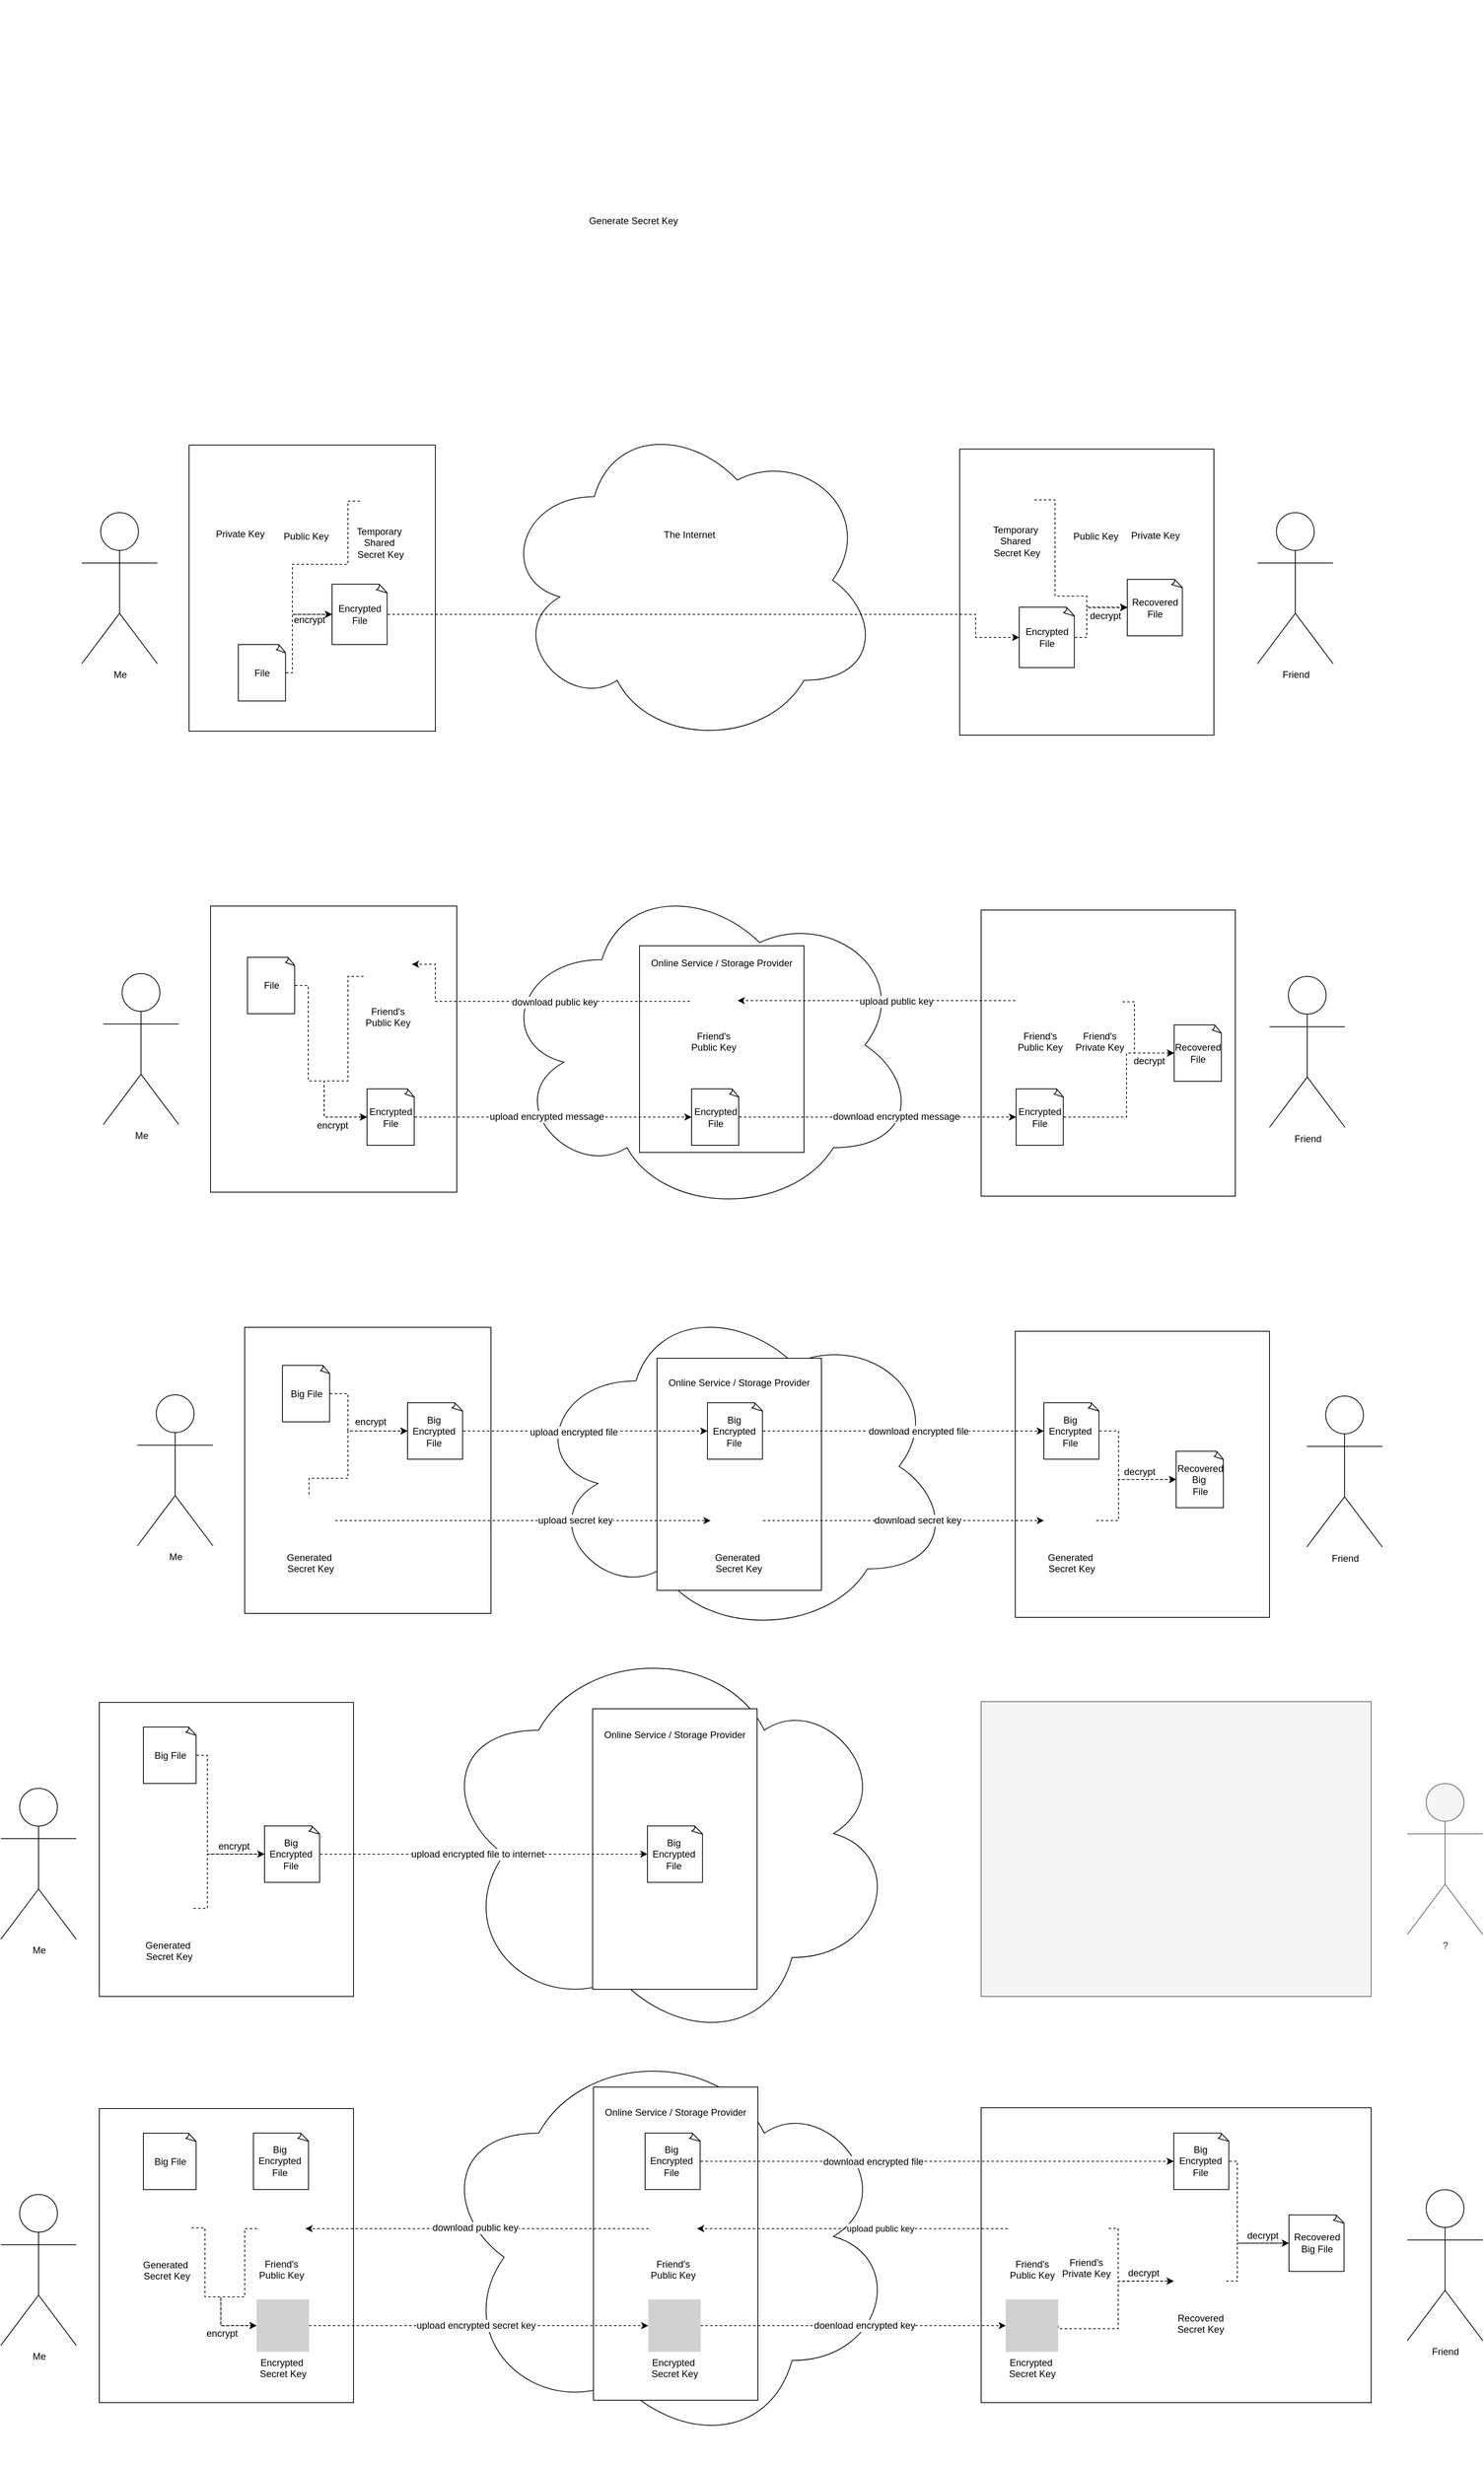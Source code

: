 <mxfile version="10.6.3" type="device"><diagram id="YLCVsNrMSQANNU8u9gdx" name="Page-1"><mxGraphModel dx="3166" dy="2488" grid="1" gridSize="10" guides="1" tooltips="1" connect="1" arrows="1" fold="1" page="1" pageScale="1" pageWidth="850" pageHeight="1100" math="0" shadow="0"><root><mxCell id="0"/><mxCell id="1" parent="0"/><mxCell id="Hu5yCd5KoBGcvsYidaxq-700" value="" style="ellipse;shape=cloud;whiteSpace=wrap;html=1;rotation=-180;" vertex="1" parent="1"><mxGeometry x="494" y="2050" width="580" height="520" as="geometry"/></mxCell><mxCell id="Hu5yCd5KoBGcvsYidaxq-742" value="Online Service / Storage Provider&lt;br&gt;&lt;br&gt;&lt;br&gt;&lt;br&gt;&lt;br&gt;&lt;br&gt;&lt;br&gt;&lt;br&gt;&lt;br&gt;&lt;br&gt;&lt;br&gt;&lt;br&gt;&lt;br&gt;&lt;br&gt;&lt;br&gt;&lt;br&gt;&lt;br&gt;&lt;br&gt;&lt;br&gt;&lt;br&gt;&lt;br&gt;&lt;br&gt;&lt;br&gt;&lt;br&gt;" style="rounded=0;whiteSpace=wrap;html=1;" vertex="1" parent="1"><mxGeometry x="679" y="2096" width="207" height="394" as="geometry"/></mxCell><mxCell id="Hu5yCd5KoBGcvsYidaxq-702" value="" style="ellipse;shape=cloud;whiteSpace=wrap;html=1;rotation=-180;" vertex="1" parent="1"><mxGeometry x="494" y="1543" width="580" height="520" as="geometry"/></mxCell><mxCell id="Hu5yCd5KoBGcvsYidaxq-741" value="Online Service / Storage Provider&lt;br&gt;&lt;br&gt;&lt;br&gt;&lt;br&gt;&lt;br&gt;&lt;br&gt;&lt;br&gt;&lt;br&gt;&lt;br&gt;&lt;br&gt;&lt;br&gt;&lt;br&gt;&lt;br&gt;&lt;br&gt;&lt;br&gt;&lt;br&gt;&lt;br&gt;&lt;br&gt;&lt;br&gt;&lt;br&gt;&lt;br&gt;" style="rounded=0;whiteSpace=wrap;html=1;" vertex="1" parent="1"><mxGeometry x="678" y="1620" width="207" height="353" as="geometry"/></mxCell><mxCell id="Hu5yCd5KoBGcvsYidaxq-502" value="The Internet&lt;br&gt;&lt;br&gt;&lt;br&gt;&lt;br&gt;&lt;br&gt;&lt;br&gt;&lt;br&gt;&lt;br&gt;&lt;br&gt;&lt;br&gt;&lt;br&gt;&lt;br&gt;&lt;br&gt;&lt;br&gt;&lt;br&gt;&lt;br&gt;&lt;br&gt;" style="ellipse;shape=cloud;whiteSpace=wrap;html=1;" vertex="1" parent="1"><mxGeometry x="600" y="1100" width="530" height="430" as="geometry"/></mxCell><mxCell id="Hu5yCd5KoBGcvsYidaxq-740" value="Online Service / Storage Provider&lt;br&gt;&lt;br&gt;&lt;br&gt;&lt;br&gt;&lt;br&gt;&lt;br&gt;&lt;br&gt;&lt;br&gt;&lt;br&gt;&lt;br&gt;&lt;br&gt;&lt;br&gt;&lt;br&gt;&lt;br&gt;&lt;br&gt;&lt;br&gt;&lt;br&gt;" style="rounded=0;whiteSpace=wrap;html=1;" vertex="1" parent="1"><mxGeometry x="759" y="1179" width="207" height="292" as="geometry"/></mxCell><mxCell id="Hu5yCd5KoBGcvsYidaxq-44" value="The Internet&lt;br&gt;&lt;br&gt;&lt;br&gt;&lt;br&gt;&lt;br&gt;&lt;br&gt;&lt;br&gt;&lt;br&gt;&lt;br&gt;&lt;br&gt;&lt;br&gt;&lt;br&gt;&lt;br&gt;&lt;br&gt;&lt;br&gt;&lt;br&gt;&lt;br&gt;" style="ellipse;shape=cloud;whiteSpace=wrap;html=1;" vertex="1" parent="1"><mxGeometry x="557" y="570" width="530" height="430" as="geometry"/></mxCell><mxCell id="Hu5yCd5KoBGcvsYidaxq-739" value="Online Service / Storage Provider&lt;br&gt;&lt;br&gt;&lt;br&gt;&lt;br&gt;&lt;br&gt;&lt;br&gt;&lt;br&gt;&lt;br&gt;&lt;br&gt;&lt;br&gt;&lt;br&gt;&lt;br&gt;&lt;br&gt;&lt;br&gt;&lt;br&gt;&lt;br&gt;" style="rounded=0;whiteSpace=wrap;html=1;" vertex="1" parent="1"><mxGeometry x="737" y="660" width="207" height="260" as="geometry"/></mxCell><mxCell id="Hu5yCd5KoBGcvsYidaxq-25" value="" style="rounded=0;whiteSpace=wrap;html=1;" vertex="1" parent="1"><mxGeometry x="1140" y="35" width="320" height="360" as="geometry"/></mxCell><mxCell id="Hu5yCd5KoBGcvsYidaxq-18" value="" style="rounded=0;whiteSpace=wrap;html=1;" vertex="1" parent="1"><mxGeometry x="170" y="30" width="310" height="360" as="geometry"/></mxCell><mxCell id="Hu5yCd5KoBGcvsYidaxq-1" value="Me" style="shape=umlActor;verticalLabelPosition=bottom;labelBackgroundColor=#ffffff;verticalAlign=top;html=1;outlineConnect=0;" vertex="1" parent="1"><mxGeometry x="35" y="115" width="95" height="190" as="geometry"/></mxCell><mxCell id="Hu5yCd5KoBGcvsYidaxq-5" value="Private Key" style="shape=image;html=1;verticalAlign=top;verticalLabelPosition=bottom;labelBackgroundColor=#ffffff;imageAspect=0;aspect=fixed;image=https://cdn1.iconfinder.com/data/icons/hawcons/32/699371-icon-24-key-128.png" vertex="1" parent="1"><mxGeometry x="204.5" y="70" width="58" height="58" as="geometry"/></mxCell><mxCell id="Hu5yCd5KoBGcvsYidaxq-6" value="Public Key&lt;br&gt;" style="shape=image;html=1;verticalAlign=top;verticalLabelPosition=bottom;labelBackgroundColor=#ffffff;imageAspect=0;aspect=fixed;image=https://cdn1.iconfinder.com/data/icons/hawcons/32/699010-icon-24-key-128.png" vertex="1" parent="1"><mxGeometry x="286.5" y="70" width="61" height="61" as="geometry"/></mxCell><mxCell id="Hu5yCd5KoBGcvsYidaxq-7" value="" style="shape=image;html=1;verticalAlign=top;verticalLabelPosition=bottom;labelBackgroundColor=#ffffff;imageAspect=0;aspect=fixed;image=https://cdn1.iconfinder.com/data/icons/hawcons/32/698905-icon-24-key-128.png" vertex="1" parent="1"><mxGeometry x="826" y="-402" width="118" height="118" as="geometry"/></mxCell><mxCell id="Hu5yCd5KoBGcvsYidaxq-8" value="" style="shape=image;html=1;verticalAlign=top;verticalLabelPosition=bottom;labelBackgroundColor=#ffffff;imageAspect=0;aspect=fixed;image=https://cdn1.iconfinder.com/data/icons/hawcons/32/698428-icon-24-key-128.png" vertex="1" parent="1"><mxGeometry x="650" y="-530" width="128" height="128" as="geometry"/></mxCell><mxCell id="Hu5yCd5KoBGcvsYidaxq-9" value="The Internet&lt;br&gt;&lt;br&gt;&lt;br&gt;&lt;br&gt;&lt;br&gt;&lt;br&gt;&lt;br&gt;&lt;br&gt;&lt;br&gt;" style="ellipse;shape=cloud;whiteSpace=wrap;html=1;" vertex="1" parent="1"><mxGeometry x="560" y="-10" width="480" height="420" as="geometry"/></mxCell><mxCell id="Hu5yCd5KoBGcvsYidaxq-12" value="Generate Secret Key" style="shape=image;html=1;verticalAlign=top;verticalLabelPosition=bottom;labelBackgroundColor=#ffffff;imageAspect=0;aspect=fixed;image=https://cdn1.iconfinder.com/data/icons/hawcons/32/699011-icon-25-key-128.png;fillColor=#C4C4C4;" vertex="1" parent="1"><mxGeometry x="665" y="-394" width="128" height="128" as="geometry"/></mxCell><mxCell id="Hu5yCd5KoBGcvsYidaxq-13" value="" style="shape=image;html=1;verticalAlign=top;verticalLabelPosition=bottom;labelBackgroundColor=#ffffff;imageAspect=0;aspect=fixed;image=https://cdn1.iconfinder.com/data/icons/hawcons/32/698906-icon-25-key-128.png;fillColor=#C4C4C4;" vertex="1" parent="1"><mxGeometry x="655" y="-234" width="128" height="128" as="geometry"/></mxCell><mxCell id="Hu5yCd5KoBGcvsYidaxq-173" style="edgeStyle=orthogonalEdgeStyle;rounded=0;orthogonalLoop=1;jettySize=auto;html=1;exitX=0;exitY=0.5;exitDx=0;exitDy=0;entryX=0;entryY=0.5;entryDx=0;entryDy=0;entryPerimeter=0;dashed=1;" edge="1" parent="1" source="Hu5yCd5KoBGcvsYidaxq-15" target="Hu5yCd5KoBGcvsYidaxq-20"><mxGeometry relative="1" as="geometry"><Array as="points"><mxPoint x="370" y="101"/><mxPoint x="370" y="180"/><mxPoint x="300" y="180"/><mxPoint x="300" y="243"/></Array></mxGeometry></mxCell><mxCell id="Hu5yCd5KoBGcvsYidaxq-15" value="Temporary &lt;br&gt;Shared&lt;br&gt;&amp;nbsp;Secret Key" style="shape=image;html=1;verticalAlign=top;verticalLabelPosition=bottom;labelBackgroundColor=#ffffff;imageAspect=0;aspect=fixed;image=https://cdn1.iconfinder.com/data/icons/hawcons/32/698429-icon-25-key-128.png;fillColor=#C4C4C4;" vertex="1" parent="1"><mxGeometry x="385" y="76.5" width="48" height="48" as="geometry"/></mxCell><mxCell id="Hu5yCd5KoBGcvsYidaxq-757" style="edgeStyle=orthogonalEdgeStyle;rounded=0;orthogonalLoop=1;jettySize=auto;html=1;exitX=1;exitY=0.5;exitDx=0;exitDy=0;exitPerimeter=0;entryX=0;entryY=0.5;entryDx=0;entryDy=0;entryPerimeter=0;dashed=1;" edge="1" parent="1" source="Hu5yCd5KoBGcvsYidaxq-19" target="Hu5yCd5KoBGcvsYidaxq-20"><mxGeometry relative="1" as="geometry"><Array as="points"><mxPoint x="300" y="317"/><mxPoint x="300" y="243"/></Array></mxGeometry></mxCell><mxCell id="Hu5yCd5KoBGcvsYidaxq-19" value="File" style="whiteSpace=wrap;html=1;shape=mxgraph.basic.document;" vertex="1" parent="1"><mxGeometry x="232" y="281" width="60" height="71" as="geometry"/></mxCell><mxCell id="Hu5yCd5KoBGcvsYidaxq-734" style="edgeStyle=orthogonalEdgeStyle;rounded=0;orthogonalLoop=1;jettySize=auto;html=1;exitX=1;exitY=0.5;exitDx=0;exitDy=0;exitPerimeter=0;entryX=0;entryY=0.5;entryDx=0;entryDy=0;entryPerimeter=0;dashed=1;" edge="1" parent="1" source="Hu5yCd5KoBGcvsYidaxq-20" target="Hu5yCd5KoBGcvsYidaxq-172"><mxGeometry relative="1" as="geometry"><Array as="points"><mxPoint x="1160" y="243"/><mxPoint x="1160" y="272"/></Array></mxGeometry></mxCell><mxCell id="Hu5yCd5KoBGcvsYidaxq-20" value="Encrypted File&lt;br&gt;" style="whiteSpace=wrap;html=1;shape=mxgraph.basic.document;" vertex="1" parent="1"><mxGeometry x="350" y="205" width="70" height="76" as="geometry"/></mxCell><mxCell id="Hu5yCd5KoBGcvsYidaxq-39" value="" style="rounded=0;whiteSpace=wrap;html=1;" vertex="1" parent="1"><mxGeometry x="1167" y="615" width="320" height="360" as="geometry"/></mxCell><mxCell id="Hu5yCd5KoBGcvsYidaxq-40" value="" style="rounded=0;whiteSpace=wrap;html=1;" vertex="1" parent="1"><mxGeometry x="197" y="610" width="310" height="360" as="geometry"/></mxCell><mxCell id="Hu5yCd5KoBGcvsYidaxq-41" value="Me" style="shape=umlActor;verticalLabelPosition=bottom;labelBackgroundColor=#ffffff;verticalAlign=top;html=1;outlineConnect=0;" vertex="1" parent="1"><mxGeometry x="62" y="695" width="95" height="190" as="geometry"/></mxCell><mxCell id="Hu5yCd5KoBGcvsYidaxq-450" style="edgeStyle=orthogonalEdgeStyle;rounded=0;orthogonalLoop=1;jettySize=auto;html=1;exitX=0;exitY=0.5;exitDx=0;exitDy=0;dashed=1;" edge="1" parent="1" source="Hu5yCd5KoBGcvsYidaxq-54" target="Hu5yCd5KoBGcvsYidaxq-389"><mxGeometry relative="1" as="geometry"/></mxCell><mxCell id="Hu5yCd5KoBGcvsYidaxq-727" value="upload public key" style="text;html=1;resizable=0;points=[];align=center;verticalAlign=middle;labelBackgroundColor=#ffffff;" vertex="1" connectable="0" parent="Hu5yCd5KoBGcvsYidaxq-450"><mxGeometry x="-0.001" y="-1" relative="1" as="geometry"><mxPoint x="24" y="1.5" as="offset"/></mxGeometry></mxCell><mxCell id="Hu5yCd5KoBGcvsYidaxq-54" value="Friend's&lt;br&gt;Public Key&lt;br&gt;" style="shape=image;html=1;verticalAlign=top;verticalLabelPosition=bottom;labelBackgroundColor=#ffffff;imageAspect=0;aspect=fixed;image=https://cdn1.iconfinder.com/data/icons/hawcons/32/699010-icon-24-key-128.png" vertex="1" parent="1"><mxGeometry x="1210" y="698.5" width="61" height="61" as="geometry"/></mxCell><mxCell id="Hu5yCd5KoBGcvsYidaxq-60" value="Friend&lt;br&gt;&lt;br&gt;" style="shape=umlActor;verticalLabelPosition=bottom;labelBackgroundColor=#ffffff;verticalAlign=top;html=1;outlineConnect=0;" vertex="1" parent="1"><mxGeometry x="1530" y="698.5" width="95" height="190" as="geometry"/></mxCell><mxCell id="Hu5yCd5KoBGcvsYidaxq-165" value="Private Key" style="shape=image;html=1;verticalAlign=top;verticalLabelPosition=bottom;labelBackgroundColor=#ffffff;imageAspect=0;aspect=fixed;image=https://cdn1.iconfinder.com/data/icons/hawcons/32/699371-icon-24-key-128.png" vertex="1" parent="1"><mxGeometry x="1356.5" y="71.5" width="58" height="58" as="geometry"/></mxCell><mxCell id="Hu5yCd5KoBGcvsYidaxq-166" value="Public Key&lt;br&gt;" style="shape=image;html=1;verticalAlign=top;verticalLabelPosition=bottom;labelBackgroundColor=#ffffff;imageAspect=0;aspect=fixed;image=https://cdn1.iconfinder.com/data/icons/hawcons/32/699010-icon-24-key-128.png" vertex="1" parent="1"><mxGeometry x="1280.5" y="70" width="61" height="61" as="geometry"/></mxCell><mxCell id="Hu5yCd5KoBGcvsYidaxq-179" style="edgeStyle=orthogonalEdgeStyle;rounded=0;orthogonalLoop=1;jettySize=auto;html=1;exitX=1;exitY=0.5;exitDx=0;exitDy=0;entryX=0;entryY=0.5;entryDx=0;entryDy=0;entryPerimeter=0;dashed=1;" edge="1" parent="1" source="Hu5yCd5KoBGcvsYidaxq-168" target="Hu5yCd5KoBGcvsYidaxq-170"><mxGeometry relative="1" as="geometry"><Array as="points"><mxPoint x="1260" y="99"/><mxPoint x="1260" y="220"/><mxPoint x="1300" y="220"/><mxPoint x="1300" y="235"/></Array></mxGeometry></mxCell><mxCell id="Hu5yCd5KoBGcvsYidaxq-168" value="Temporary &lt;br&gt;Shared&lt;br&gt;&amp;nbsp;Secret Key" style="shape=image;html=1;verticalAlign=top;verticalLabelPosition=bottom;labelBackgroundColor=#ffffff;imageAspect=0;aspect=fixed;image=https://cdn1.iconfinder.com/data/icons/hawcons/32/698429-icon-25-key-128.png;fillColor=#C4C4C4;" vertex="1" parent="1"><mxGeometry x="1186" y="75" width="48" height="48" as="geometry"/></mxCell><mxCell id="Hu5yCd5KoBGcvsYidaxq-170" value="Recovered File" style="whiteSpace=wrap;html=1;shape=mxgraph.basic.document;" vertex="1" parent="1"><mxGeometry x="1351" y="199" width="70" height="71" as="geometry"/></mxCell><mxCell id="Hu5yCd5KoBGcvsYidaxq-759" style="edgeStyle=orthogonalEdgeStyle;rounded=0;orthogonalLoop=1;jettySize=auto;html=1;exitX=1;exitY=0.5;exitDx=0;exitDy=0;exitPerimeter=0;dashed=1;" edge="1" parent="1" source="Hu5yCd5KoBGcvsYidaxq-172" target="Hu5yCd5KoBGcvsYidaxq-170"><mxGeometry relative="1" as="geometry"><Array as="points"><mxPoint x="1300" y="272"/><mxPoint x="1300" y="234"/></Array></mxGeometry></mxCell><mxCell id="Hu5yCd5KoBGcvsYidaxq-172" value="Encrypted File&lt;br&gt;" style="whiteSpace=wrap;html=1;shape=mxgraph.basic.document;" vertex="1" parent="1"><mxGeometry x="1215" y="234" width="70" height="76" as="geometry"/></mxCell><mxCell id="Hu5yCd5KoBGcvsYidaxq-723" style="edgeStyle=orthogonalEdgeStyle;rounded=0;orthogonalLoop=1;jettySize=auto;html=1;exitX=1;exitY=0.5;exitDx=0;exitDy=0;exitPerimeter=0;entryX=0;entryY=0.5;entryDx=0;entryDy=0;entryPerimeter=0;dashed=1;" edge="1" parent="1" source="Hu5yCd5KoBGcvsYidaxq-192" target="Hu5yCd5KoBGcvsYidaxq-452"><mxGeometry relative="1" as="geometry"><Array as="points"><mxPoint x="320" y="710"/><mxPoint x="320" y="830"/><mxPoint x="340" y="830"/><mxPoint x="340" y="875"/></Array></mxGeometry></mxCell><mxCell id="Hu5yCd5KoBGcvsYidaxq-192" value="File" style="whiteSpace=wrap;html=1;shape=mxgraph.basic.document;" vertex="1" parent="1"><mxGeometry x="243.5" y="674.5" width="60" height="71" as="geometry"/></mxCell><mxCell id="Hu5yCd5KoBGcvsYidaxq-730" style="edgeStyle=orthogonalEdgeStyle;rounded=0;orthogonalLoop=1;jettySize=auto;html=1;exitX=1;exitY=0.5;exitDx=0;exitDy=0;entryX=0;entryY=0.5;entryDx=0;entryDy=0;entryPerimeter=0;dashed=1;" edge="1" parent="1" source="Hu5yCd5KoBGcvsYidaxq-383" target="Hu5yCd5KoBGcvsYidaxq-729"><mxGeometry relative="1" as="geometry"><Array as="points"><mxPoint x="1360" y="731"/><mxPoint x="1360" y="795"/></Array></mxGeometry></mxCell><mxCell id="Hu5yCd5KoBGcvsYidaxq-383" value="Friend's&lt;br&gt;Private Key&lt;br&gt;" style="shape=image;html=1;verticalAlign=top;verticalLabelPosition=bottom;labelBackgroundColor=#ffffff;imageAspect=0;aspect=fixed;image=https://cdn1.iconfinder.com/data/icons/hawcons/32/699371-icon-24-key-128.png" vertex="1" parent="1"><mxGeometry x="1287" y="701.5" width="58" height="58" as="geometry"/></mxCell><mxCell id="Hu5yCd5KoBGcvsYidaxq-451" style="edgeStyle=orthogonalEdgeStyle;rounded=0;orthogonalLoop=1;jettySize=auto;html=1;exitX=0;exitY=0.5;exitDx=0;exitDy=0;entryX=1;entryY=0.25;entryDx=0;entryDy=0;dashed=1;" edge="1" parent="1" source="Hu5yCd5KoBGcvsYidaxq-389" target="Hu5yCd5KoBGcvsYidaxq-390"><mxGeometry relative="1" as="geometry"><Array as="points"><mxPoint x="480" y="730"/><mxPoint x="480" y="684"/></Array></mxGeometry></mxCell><mxCell id="Hu5yCd5KoBGcvsYidaxq-725" value="download public key" style="text;html=1;resizable=0;points=[];align=center;verticalAlign=middle;labelBackgroundColor=#ffffff;" vertex="1" connectable="0" parent="Hu5yCd5KoBGcvsYidaxq-451"><mxGeometry x="-0.061" y="1" relative="1" as="geometry"><mxPoint x="16" y="-0.5" as="offset"/></mxGeometry></mxCell><mxCell id="Hu5yCd5KoBGcvsYidaxq-389" value="Friend's&lt;br&gt;Public Key&lt;br&gt;" style="shape=image;html=1;verticalAlign=top;verticalLabelPosition=bottom;labelBackgroundColor=#ffffff;imageAspect=0;aspect=fixed;image=https://cdn1.iconfinder.com/data/icons/hawcons/32/699010-icon-24-key-128.png" vertex="1" parent="1"><mxGeometry x="799.5" y="698.5" width="61" height="61" as="geometry"/></mxCell><mxCell id="Hu5yCd5KoBGcvsYidaxq-721" style="edgeStyle=orthogonalEdgeStyle;rounded=0;orthogonalLoop=1;jettySize=auto;html=1;exitX=0;exitY=0.5;exitDx=0;exitDy=0;entryX=0;entryY=0.5;entryDx=0;entryDy=0;entryPerimeter=0;dashed=1;" edge="1" parent="1" source="Hu5yCd5KoBGcvsYidaxq-390" target="Hu5yCd5KoBGcvsYidaxq-452"><mxGeometry relative="1" as="geometry"><Array as="points"><mxPoint x="370" y="699"/><mxPoint x="370" y="830"/><mxPoint x="340" y="830"/><mxPoint x="340" y="875"/></Array></mxGeometry></mxCell><mxCell id="Hu5yCd5KoBGcvsYidaxq-390" value="Friend's&lt;br&gt;Public Key&lt;br&gt;" style="shape=image;html=1;verticalAlign=top;verticalLabelPosition=bottom;labelBackgroundColor=#ffffff;imageAspect=0;aspect=fixed;image=https://cdn1.iconfinder.com/data/icons/hawcons/32/699010-icon-24-key-128.png" vertex="1" parent="1"><mxGeometry x="389.5" y="668" width="61" height="61" as="geometry"/></mxCell><mxCell id="Hu5yCd5KoBGcvsYidaxq-455" style="edgeStyle=orthogonalEdgeStyle;rounded=0;orthogonalLoop=1;jettySize=auto;html=1;exitX=1;exitY=0.5;exitDx=0;exitDy=0;exitPerimeter=0;entryX=0;entryY=0.5;entryDx=0;entryDy=0;entryPerimeter=0;dashed=1;" edge="1" parent="1" source="Hu5yCd5KoBGcvsYidaxq-452" target="Hu5yCd5KoBGcvsYidaxq-453"><mxGeometry relative="1" as="geometry"/></mxCell><mxCell id="Hu5yCd5KoBGcvsYidaxq-726" value="upload encrypted message" style="text;html=1;resizable=0;points=[];align=center;verticalAlign=middle;labelBackgroundColor=#ffffff;" vertex="1" connectable="0" parent="Hu5yCd5KoBGcvsYidaxq-455"><mxGeometry x="-0.22" y="2" relative="1" as="geometry"><mxPoint x="30" y="1.5" as="offset"/></mxGeometry></mxCell><mxCell id="Hu5yCd5KoBGcvsYidaxq-452" value="Encrypted File" style="whiteSpace=wrap;html=1;shape=mxgraph.basic.document;" vertex="1" parent="1"><mxGeometry x="394" y="840" width="60" height="71" as="geometry"/></mxCell><mxCell id="Hu5yCd5KoBGcvsYidaxq-456" style="edgeStyle=orthogonalEdgeStyle;rounded=0;orthogonalLoop=1;jettySize=auto;html=1;exitX=1;exitY=0.5;exitDx=0;exitDy=0;exitPerimeter=0;dashed=1;" edge="1" parent="1" source="Hu5yCd5KoBGcvsYidaxq-453" target="Hu5yCd5KoBGcvsYidaxq-454"><mxGeometry relative="1" as="geometry"/></mxCell><mxCell id="Hu5yCd5KoBGcvsYidaxq-728" value="download encrypted message" style="text;html=1;resizable=0;points=[];align=center;verticalAlign=middle;labelBackgroundColor=#ffffff;" vertex="1" connectable="0" parent="Hu5yCd5KoBGcvsYidaxq-456"><mxGeometry x="0.212" y="-2" relative="1" as="geometry"><mxPoint x="-14" y="-2.5" as="offset"/></mxGeometry></mxCell><mxCell id="Hu5yCd5KoBGcvsYidaxq-453" value="Encrypted File" style="whiteSpace=wrap;html=1;shape=mxgraph.basic.document;" vertex="1" parent="1"><mxGeometry x="802.5" y="840" width="60" height="71" as="geometry"/></mxCell><mxCell id="Hu5yCd5KoBGcvsYidaxq-732" style="edgeStyle=orthogonalEdgeStyle;rounded=0;orthogonalLoop=1;jettySize=auto;html=1;exitX=1;exitY=0.5;exitDx=0;exitDy=0;exitPerimeter=0;entryX=0;entryY=0.5;entryDx=0;entryDy=0;entryPerimeter=0;dashed=1;" edge="1" parent="1" source="Hu5yCd5KoBGcvsYidaxq-454" target="Hu5yCd5KoBGcvsYidaxq-729"><mxGeometry relative="1" as="geometry"><Array as="points"><mxPoint x="1350" y="875"/><mxPoint x="1350" y="795"/></Array></mxGeometry></mxCell><mxCell id="Hu5yCd5KoBGcvsYidaxq-454" value="Encrypted File" style="whiteSpace=wrap;html=1;shape=mxgraph.basic.document;" vertex="1" parent="1"><mxGeometry x="1211" y="840" width="60" height="71" as="geometry"/></mxCell><mxCell id="Hu5yCd5KoBGcvsYidaxq-503" value="" style="rounded=0;whiteSpace=wrap;html=1;" vertex="1" parent="1"><mxGeometry x="1210" y="1145" width="320" height="360" as="geometry"/></mxCell><mxCell id="Hu5yCd5KoBGcvsYidaxq-504" value="" style="rounded=0;whiteSpace=wrap;html=1;" vertex="1" parent="1"><mxGeometry x="240" y="1140" width="310" height="360" as="geometry"/></mxCell><mxCell id="Hu5yCd5KoBGcvsYidaxq-505" value="Me" style="shape=umlActor;verticalLabelPosition=bottom;labelBackgroundColor=#ffffff;verticalAlign=top;html=1;outlineConnect=0;" vertex="1" parent="1"><mxGeometry x="105" y="1225" width="95" height="190" as="geometry"/></mxCell><mxCell id="Hu5yCd5KoBGcvsYidaxq-508" value="Friend&lt;br&gt;&lt;br&gt;" style="shape=umlActor;verticalLabelPosition=bottom;labelBackgroundColor=#ffffff;verticalAlign=top;html=1;outlineConnect=0;" vertex="1" parent="1"><mxGeometry x="1577" y="1226.5" width="95" height="190" as="geometry"/></mxCell><mxCell id="Hu5yCd5KoBGcvsYidaxq-707" style="edgeStyle=orthogonalEdgeStyle;rounded=0;orthogonalLoop=1;jettySize=auto;html=1;exitX=1;exitY=0.5;exitDx=0;exitDy=0;exitPerimeter=0;entryX=0;entryY=0.5;entryDx=0;entryDy=0;entryPerimeter=0;dashed=1;" edge="1" parent="1" source="Hu5yCd5KoBGcvsYidaxq-509" target="Hu5yCd5KoBGcvsYidaxq-515"><mxGeometry relative="1" as="geometry"><Array as="points"><mxPoint x="370" y="1224"/><mxPoint x="370" y="1271"/></Array></mxGeometry></mxCell><mxCell id="Hu5yCd5KoBGcvsYidaxq-509" value="Big File" style="whiteSpace=wrap;html=1;shape=mxgraph.basic.document;" vertex="1" parent="1"><mxGeometry x="287.5" y="1188" width="60" height="71" as="geometry"/></mxCell><mxCell id="Hu5yCd5KoBGcvsYidaxq-523" style="edgeStyle=orthogonalEdgeStyle;rounded=0;orthogonalLoop=1;jettySize=auto;html=1;exitX=1;exitY=0.5;exitDx=0;exitDy=0;exitPerimeter=0;entryX=0;entryY=0.5;entryDx=0;entryDy=0;entryPerimeter=0;dashed=1;" edge="1" parent="1" source="Hu5yCd5KoBGcvsYidaxq-515" target="Hu5yCd5KoBGcvsYidaxq-522"><mxGeometry relative="1" as="geometry"/></mxCell><mxCell id="Hu5yCd5KoBGcvsYidaxq-711" value="upload encrypted file" style="text;html=1;resizable=0;points=[];align=center;verticalAlign=middle;labelBackgroundColor=#ffffff;" vertex="1" connectable="0" parent="Hu5yCd5KoBGcvsYidaxq-523"><mxGeometry x="-0.153" y="1" relative="1" as="geometry"><mxPoint x="9" y="2.5" as="offset"/></mxGeometry></mxCell><mxCell id="Hu5yCd5KoBGcvsYidaxq-515" value="Big&amp;nbsp;&lt;br&gt;Encrypted&amp;nbsp;&lt;br&gt;File&amp;nbsp;&lt;br&gt;" style="whiteSpace=wrap;html=1;shape=mxgraph.basic.document;" vertex="1" parent="1"><mxGeometry x="445" y="1235" width="70" height="71" as="geometry"/></mxCell><mxCell id="Hu5yCd5KoBGcvsYidaxq-526" style="edgeStyle=orthogonalEdgeStyle;rounded=0;orthogonalLoop=1;jettySize=auto;html=1;exitX=1;exitY=0.5;exitDx=0;exitDy=0;entryX=0;entryY=0.5;entryDx=0;entryDy=0;dashed=1;" edge="1" parent="1" source="Hu5yCd5KoBGcvsYidaxq-519" target="Hu5yCd5KoBGcvsYidaxq-525"><mxGeometry relative="1" as="geometry"/></mxCell><mxCell id="Hu5yCd5KoBGcvsYidaxq-710" value="upload secret key" style="text;html=1;resizable=0;points=[];align=center;verticalAlign=middle;labelBackgroundColor=#ffffff;" vertex="1" connectable="0" parent="Hu5yCd5KoBGcvsYidaxq-526"><mxGeometry x="0.205" y="1" relative="1" as="geometry"><mxPoint x="17" y="0.5" as="offset"/></mxGeometry></mxCell><mxCell id="Hu5yCd5KoBGcvsYidaxq-706" style="edgeStyle=orthogonalEdgeStyle;rounded=0;orthogonalLoop=1;jettySize=auto;html=1;exitX=0.5;exitY=0;exitDx=0;exitDy=0;entryX=0;entryY=0.5;entryDx=0;entryDy=0;entryPerimeter=0;dashed=1;" edge="1" parent="1" source="Hu5yCd5KoBGcvsYidaxq-519" target="Hu5yCd5KoBGcvsYidaxq-515"><mxGeometry relative="1" as="geometry"><Array as="points"><mxPoint x="321" y="1330"/><mxPoint x="370" y="1330"/><mxPoint x="370" y="1271"/></Array></mxGeometry></mxCell><mxCell id="Hu5yCd5KoBGcvsYidaxq-519" value="Generated&lt;br&gt;&amp;nbsp;Secret Key" style="shape=image;html=1;verticalAlign=top;verticalLabelPosition=bottom;labelBackgroundColor=#ffffff;imageAspect=0;aspect=fixed;image=https://cdn1.iconfinder.com/data/icons/hawcons/32/699011-icon-25-key-128.png;fillColor=#C4C4C4;" vertex="1" parent="1"><mxGeometry x="288" y="1350.294" width="66" height="66" as="geometry"/></mxCell><mxCell id="Hu5yCd5KoBGcvsYidaxq-529" style="edgeStyle=orthogonalEdgeStyle;rounded=0;orthogonalLoop=1;jettySize=auto;html=1;exitX=1;exitY=0.5;exitDx=0;exitDy=0;exitPerimeter=0;entryX=0;entryY=0.5;entryDx=0;entryDy=0;entryPerimeter=0;dashed=1;" edge="1" parent="1" source="Hu5yCd5KoBGcvsYidaxq-522" target="Hu5yCd5KoBGcvsYidaxq-527"><mxGeometry relative="1" as="geometry"/></mxCell><mxCell id="Hu5yCd5KoBGcvsYidaxq-712" value="download encrypted file" style="text;html=1;resizable=0;points=[];align=center;verticalAlign=middle;labelBackgroundColor=#ffffff;" vertex="1" connectable="0" parent="Hu5yCd5KoBGcvsYidaxq-529"><mxGeometry x="-0.014" relative="1" as="geometry"><mxPoint x="21" y="0.5" as="offset"/></mxGeometry></mxCell><mxCell id="Hu5yCd5KoBGcvsYidaxq-522" value="Big&amp;nbsp;&lt;br&gt;Encrypted&amp;nbsp;&lt;br&gt;File&amp;nbsp;&lt;br&gt;" style="whiteSpace=wrap;html=1;shape=mxgraph.basic.document;" vertex="1" parent="1"><mxGeometry x="822.5" y="1235" width="70" height="71" as="geometry"/></mxCell><mxCell id="Hu5yCd5KoBGcvsYidaxq-530" style="edgeStyle=orthogonalEdgeStyle;rounded=0;orthogonalLoop=1;jettySize=auto;html=1;exitX=1;exitY=0.5;exitDx=0;exitDy=0;entryX=0;entryY=0.5;entryDx=0;entryDy=0;dashed=1;" edge="1" parent="1" source="Hu5yCd5KoBGcvsYidaxq-525" target="Hu5yCd5KoBGcvsYidaxq-528"><mxGeometry relative="1" as="geometry"/></mxCell><mxCell id="Hu5yCd5KoBGcvsYidaxq-713" value="download secret key" style="text;html=1;resizable=0;points=[];align=center;verticalAlign=middle;labelBackgroundColor=#ffffff;" vertex="1" connectable="0" parent="Hu5yCd5KoBGcvsYidaxq-530"><mxGeometry x="0.354" y="3" relative="1" as="geometry"><mxPoint x="-45" y="2.5" as="offset"/></mxGeometry></mxCell><mxCell id="Hu5yCd5KoBGcvsYidaxq-525" value="Generated&lt;br&gt;&amp;nbsp;Secret Key" style="shape=image;html=1;verticalAlign=top;verticalLabelPosition=bottom;labelBackgroundColor=#ffffff;imageAspect=0;aspect=fixed;image=https://cdn1.iconfinder.com/data/icons/hawcons/32/699011-icon-25-key-128.png;fillColor=#C4C4C4;" vertex="1" parent="1"><mxGeometry x="826.5" y="1350.294" width="66" height="66" as="geometry"/></mxCell><mxCell id="Hu5yCd5KoBGcvsYidaxq-718" style="edgeStyle=orthogonalEdgeStyle;rounded=0;orthogonalLoop=1;jettySize=auto;html=1;exitX=1;exitY=0.5;exitDx=0;exitDy=0;exitPerimeter=0;entryX=0;entryY=0.5;entryDx=0;entryDy=0;entryPerimeter=0;dashed=1;" edge="1" parent="1" source="Hu5yCd5KoBGcvsYidaxq-527" target="Hu5yCd5KoBGcvsYidaxq-531"><mxGeometry relative="1" as="geometry"><Array as="points"><mxPoint x="1340" y="1270"/><mxPoint x="1340" y="1332"/></Array></mxGeometry></mxCell><mxCell id="Hu5yCd5KoBGcvsYidaxq-527" value="Big&amp;nbsp;&lt;br&gt;Encrypted&amp;nbsp;&lt;br&gt;File&amp;nbsp;&lt;br&gt;" style="whiteSpace=wrap;html=1;shape=mxgraph.basic.document;" vertex="1" parent="1"><mxGeometry x="1246" y="1235" width="70" height="71" as="geometry"/></mxCell><mxCell id="Hu5yCd5KoBGcvsYidaxq-719" style="edgeStyle=orthogonalEdgeStyle;rounded=0;orthogonalLoop=1;jettySize=auto;html=1;exitX=1;exitY=0.5;exitDx=0;exitDy=0;entryX=0;entryY=0.5;entryDx=0;entryDy=0;entryPerimeter=0;dashed=1;" edge="1" parent="1" source="Hu5yCd5KoBGcvsYidaxq-528" target="Hu5yCd5KoBGcvsYidaxq-531"><mxGeometry relative="1" as="geometry"><Array as="points"><mxPoint x="1340" y="1384"/><mxPoint x="1340" y="1332"/></Array></mxGeometry></mxCell><mxCell id="Hu5yCd5KoBGcvsYidaxq-528" value="Generated&lt;br&gt;&amp;nbsp;Secret Key" style="shape=image;html=1;verticalAlign=top;verticalLabelPosition=bottom;labelBackgroundColor=#ffffff;imageAspect=0;aspect=fixed;image=https://cdn1.iconfinder.com/data/icons/hawcons/32/699011-icon-25-key-128.png;fillColor=#C4C4C4;" vertex="1" parent="1"><mxGeometry x="1246" y="1350.294" width="66" height="66" as="geometry"/></mxCell><mxCell id="Hu5yCd5KoBGcvsYidaxq-531" value="Recovered&lt;br&gt;Big&amp;nbsp;&lt;br&gt;File&lt;br&gt;" style="whiteSpace=wrap;html=1;shape=mxgraph.basic.document;" vertex="1" parent="1"><mxGeometry x="1412.5" y="1296" width="60" height="71" as="geometry"/></mxCell><mxCell id="Hu5yCd5KoBGcvsYidaxq-557" value="" style="rounded=0;whiteSpace=wrap;html=1;" vertex="1" parent="1"><mxGeometry x="1167" y="2122" width="491" height="371" as="geometry"/></mxCell><mxCell id="Hu5yCd5KoBGcvsYidaxq-558" value="" style="rounded=0;whiteSpace=wrap;html=1;" vertex="1" parent="1"><mxGeometry x="57" y="2123" width="320" height="370" as="geometry"/></mxCell><mxCell id="Hu5yCd5KoBGcvsYidaxq-559" value="Me" style="shape=umlActor;verticalLabelPosition=bottom;labelBackgroundColor=#ffffff;verticalAlign=top;html=1;outlineConnect=0;" vertex="1" parent="1"><mxGeometry x="-67" y="2231.071" width="95" height="190" as="geometry"/></mxCell><mxCell id="Hu5yCd5KoBGcvsYidaxq-616" value="upload public key" style="edgeStyle=orthogonalEdgeStyle;rounded=0;orthogonalLoop=1;jettySize=auto;html=1;exitX=0;exitY=0.5;exitDx=0;exitDy=0;dashed=1;" edge="1" parent="1" source="Hu5yCd5KoBGcvsYidaxq-561" target="Hu5yCd5KoBGcvsYidaxq-566"><mxGeometry x="0.004" y="-36" relative="1" as="geometry"><mxPoint x="36" y="36" as="offset"/></mxGeometry></mxCell><mxCell id="Hu5yCd5KoBGcvsYidaxq-561" value="Friend's&lt;br&gt;Public Key&lt;br&gt;" style="shape=image;html=1;verticalAlign=top;verticalLabelPosition=bottom;labelBackgroundColor=#ffffff;imageAspect=0;aspect=fixed;image=https://cdn1.iconfinder.com/data/icons/hawcons/32/699010-icon-24-key-128.png" vertex="1" parent="1"><mxGeometry x="1200.5" y="2243.571" width="61" height="61" as="geometry"/></mxCell><mxCell id="Hu5yCd5KoBGcvsYidaxq-562" value="Friend&lt;br&gt;&lt;br&gt;" style="shape=umlActor;verticalLabelPosition=bottom;labelBackgroundColor=#ffffff;verticalAlign=top;html=1;outlineConnect=0;" vertex="1" parent="1"><mxGeometry x="1703.5" y="2225.071" width="95" height="190" as="geometry"/></mxCell><mxCell id="Hu5yCd5KoBGcvsYidaxq-644" style="edgeStyle=orthogonalEdgeStyle;rounded=0;orthogonalLoop=1;jettySize=auto;html=1;exitX=0;exitY=0.5;exitDx=0;exitDy=0;entryX=1;entryY=0.5;entryDx=0;entryDy=0;dashed=1;" edge="1" parent="1" source="Hu5yCd5KoBGcvsYidaxq-566" target="Hu5yCd5KoBGcvsYidaxq-567"><mxGeometry relative="1" as="geometry"/></mxCell><mxCell id="Hu5yCd5KoBGcvsYidaxq-692" value="download public key" style="text;html=1;resizable=0;points=[];align=center;verticalAlign=middle;labelBackgroundColor=#ffffff;" vertex="1" connectable="0" parent="Hu5yCd5KoBGcvsYidaxq-644"><mxGeometry x="-0.083" y="-1" relative="1" as="geometry"><mxPoint x="-20.5" as="offset"/></mxGeometry></mxCell><mxCell id="Hu5yCd5KoBGcvsYidaxq-566" value="Friend's&lt;br&gt;Public Key&lt;br&gt;" style="shape=image;html=1;verticalAlign=top;verticalLabelPosition=bottom;labelBackgroundColor=#ffffff;imageAspect=0;aspect=fixed;image=https://cdn1.iconfinder.com/data/icons/hawcons/32/699010-icon-24-key-128.png" vertex="1" parent="1"><mxGeometry x="748.5" y="2243.571" width="61" height="61" as="geometry"/></mxCell><mxCell id="Hu5yCd5KoBGcvsYidaxq-683" style="edgeStyle=orthogonalEdgeStyle;rounded=0;orthogonalLoop=1;jettySize=auto;html=1;exitX=0;exitY=0.5;exitDx=0;exitDy=0;entryX=0;entryY=0.5;entryDx=0;entryDy=0;dashed=1;" edge="1" parent="1" source="Hu5yCd5KoBGcvsYidaxq-567" target="Hu5yCd5KoBGcvsYidaxq-580"><mxGeometry relative="1" as="geometry"><Array as="points"><mxPoint x="240" y="2274"/><mxPoint x="240" y="2360"/><mxPoint x="210" y="2360"/><mxPoint x="210" y="2396"/></Array></mxGeometry></mxCell><mxCell id="Hu5yCd5KoBGcvsYidaxq-567" value="Friend's&lt;br&gt;Public Key&lt;br&gt;" style="shape=image;html=1;verticalAlign=top;verticalLabelPosition=bottom;labelBackgroundColor=#ffffff;imageAspect=0;aspect=fixed;image=https://cdn1.iconfinder.com/data/icons/hawcons/32/699010-icon-24-key-128.png" vertex="1" parent="1"><mxGeometry x="255.5" y="2243.571" width="61" height="61" as="geometry"/></mxCell><mxCell id="Hu5yCd5KoBGcvsYidaxq-687" style="edgeStyle=orthogonalEdgeStyle;rounded=0;orthogonalLoop=1;jettySize=auto;html=1;exitX=1;exitY=0.5;exitDx=0;exitDy=0;entryX=0;entryY=0.5;entryDx=0;entryDy=0;dashed=1;" edge="1" parent="1" source="Hu5yCd5KoBGcvsYidaxq-574" target="Hu5yCd5KoBGcvsYidaxq-580"><mxGeometry relative="1" as="geometry"><Array as="points"><mxPoint x="190" y="2273"/><mxPoint x="190" y="2360"/><mxPoint x="210" y="2360"/><mxPoint x="210" y="2396"/></Array></mxGeometry></mxCell><mxCell id="Hu5yCd5KoBGcvsYidaxq-574" value="Generated&lt;br&gt;&amp;nbsp;Secret Key" style="shape=image;html=1;verticalAlign=top;verticalLabelPosition=bottom;labelBackgroundColor=#ffffff;imageAspect=0;aspect=fixed;image=https://cdn1.iconfinder.com/data/icons/hawcons/32/699011-icon-25-key-128.png;fillColor=#C4C4C4;" vertex="1" parent="1"><mxGeometry x="107" y="2240.151" width="66" height="66" as="geometry"/></mxCell><mxCell id="Hu5yCd5KoBGcvsYidaxq-575" value="Big File" style="whiteSpace=wrap;html=1;shape=mxgraph.basic.document;" vertex="1" parent="1"><mxGeometry x="112.5" y="2154" width="67" height="71" as="geometry"/></mxCell><mxCell id="Hu5yCd5KoBGcvsYidaxq-626" style="edgeStyle=orthogonalEdgeStyle;rounded=0;orthogonalLoop=1;jettySize=auto;html=1;exitX=1;exitY=0.5;exitDx=0;exitDy=0;exitPerimeter=0;dashed=1;" edge="1" parent="1" source="Hu5yCd5KoBGcvsYidaxq-578" target="Hu5yCd5KoBGcvsYidaxq-579"><mxGeometry relative="1" as="geometry"/></mxCell><mxCell id="Hu5yCd5KoBGcvsYidaxq-691" value="download encrypted file" style="text;html=1;resizable=0;points=[];align=center;verticalAlign=middle;labelBackgroundColor=#ffffff;" vertex="1" connectable="0" parent="Hu5yCd5KoBGcvsYidaxq-626"><mxGeometry x="0.001" y="-31" relative="1" as="geometry"><mxPoint x="-81.5" y="-31" as="offset"/></mxGeometry></mxCell><mxCell id="Hu5yCd5KoBGcvsYidaxq-578" value="Big&amp;nbsp;&lt;br&gt;Encrypted&amp;nbsp;&lt;br&gt;File&amp;nbsp;&lt;br&gt;" style="whiteSpace=wrap;html=1;shape=mxgraph.basic.document;" vertex="1" parent="1"><mxGeometry x="744" y="2153.857" width="70" height="71" as="geometry"/></mxCell><mxCell id="Hu5yCd5KoBGcvsYidaxq-632" style="edgeStyle=orthogonalEdgeStyle;rounded=0;orthogonalLoop=1;jettySize=auto;html=1;exitX=1;exitY=0.5;exitDx=0;exitDy=0;exitPerimeter=0;entryX=0;entryY=0.5;entryDx=0;entryDy=0;entryPerimeter=0;dashed=1;" edge="1" parent="1" source="Hu5yCd5KoBGcvsYidaxq-579" target="Hu5yCd5KoBGcvsYidaxq-628"><mxGeometry relative="1" as="geometry"><Array as="points"><mxPoint x="1489.5" y="2189"/><mxPoint x="1489.5" y="2292"/></Array></mxGeometry></mxCell><mxCell id="Hu5yCd5KoBGcvsYidaxq-579" value="Big&amp;nbsp;&lt;br&gt;Encrypted&amp;nbsp;&lt;br&gt;File&amp;nbsp;&lt;br&gt;" style="whiteSpace=wrap;html=1;shape=mxgraph.basic.document;" vertex="1" parent="1"><mxGeometry x="1409.5" y="2153.857" width="70" height="71" as="geometry"/></mxCell><mxCell id="Hu5yCd5KoBGcvsYidaxq-623" style="edgeStyle=orthogonalEdgeStyle;rounded=0;orthogonalLoop=1;jettySize=auto;html=1;exitX=1;exitY=0.5;exitDx=0;exitDy=0;entryX=0;entryY=0.5;entryDx=0;entryDy=0;dashed=1;" edge="1" parent="1" source="Hu5yCd5KoBGcvsYidaxq-580" target="Hu5yCd5KoBGcvsYidaxq-585"><mxGeometry relative="1" as="geometry"/></mxCell><mxCell id="Hu5yCd5KoBGcvsYidaxq-693" value="upload encrypted secret key" style="text;html=1;resizable=0;points=[];align=center;verticalAlign=middle;labelBackgroundColor=#ffffff;" vertex="1" connectable="0" parent="Hu5yCd5KoBGcvsYidaxq-623"><mxGeometry x="0.049" relative="1" as="geometry"><mxPoint x="-14.5" y="-0.5" as="offset"/></mxGeometry></mxCell><mxCell id="Hu5yCd5KoBGcvsYidaxq-580" value="Encrypted&amp;nbsp;&lt;br&gt;Secret Key&lt;br&gt;" style="shape=image;html=1;verticalAlign=top;verticalLabelPosition=bottom;labelBackgroundColor=#ffffff;imageAspect=0;aspect=fixed;image=https://cdn1.iconfinder.com/data/icons/hawcons/32/699011-icon-25-key-128.png;fillColor=#C4C4C4;imageBackground=#D1D1D1;" vertex="1" parent="1"><mxGeometry x="255" y="2363.151" width="66" height="66" as="geometry"/></mxCell><mxCell id="Hu5yCd5KoBGcvsYidaxq-745" style="edgeStyle=orthogonalEdgeStyle;rounded=0;orthogonalLoop=1;jettySize=auto;html=1;exitX=1;exitY=0.5;exitDx=0;exitDy=0;entryX=0;entryY=0.5;entryDx=0;entryDy=0;dashed=1;" edge="1" parent="1" source="Hu5yCd5KoBGcvsYidaxq-585" target="Hu5yCd5KoBGcvsYidaxq-586"><mxGeometry relative="1" as="geometry"/></mxCell><mxCell id="Hu5yCd5KoBGcvsYidaxq-746" value="doenload encrypted key" style="text;html=1;resizable=0;points=[];align=center;verticalAlign=middle;labelBackgroundColor=#ffffff;" vertex="1" connectable="0" parent="Hu5yCd5KoBGcvsYidaxq-745"><mxGeometry x="0.115" y="2" relative="1" as="geometry"><mxPoint x="-8" y="2" as="offset"/></mxGeometry></mxCell><mxCell id="Hu5yCd5KoBGcvsYidaxq-585" value="Encrypted&amp;nbsp;&lt;br&gt;Secret Key&lt;br&gt;" style="shape=image;html=1;verticalAlign=top;verticalLabelPosition=bottom;labelBackgroundColor=#ffffff;imageAspect=0;aspect=fixed;image=https://cdn1.iconfinder.com/data/icons/hawcons/32/699011-icon-25-key-128.png;fillColor=#C4C4C4;imageBackground=#D1D1D1;" vertex="1" parent="1"><mxGeometry x="748" y="2363.151" width="66" height="66" as="geometry"/></mxCell><mxCell id="Hu5yCd5KoBGcvsYidaxq-631" style="edgeStyle=orthogonalEdgeStyle;rounded=0;orthogonalLoop=1;jettySize=auto;html=1;exitX=1;exitY=0.5;exitDx=0;exitDy=0;entryX=0;entryY=0.5;entryDx=0;entryDy=0;dashed=1;" edge="1" parent="1" source="Hu5yCd5KoBGcvsYidaxq-586" target="Hu5yCd5KoBGcvsYidaxq-627"><mxGeometry relative="1" as="geometry"><Array as="points"><mxPoint x="1339.5" y="2400"/><mxPoint x="1339.5" y="2340"/></Array></mxGeometry></mxCell><mxCell id="Hu5yCd5KoBGcvsYidaxq-586" value="Encrypted&amp;nbsp;&lt;br&gt;Secret Key&lt;br&gt;" style="shape=image;html=1;verticalAlign=top;verticalLabelPosition=bottom;labelBackgroundColor=#ffffff;imageAspect=0;aspect=fixed;image=https://cdn1.iconfinder.com/data/icons/hawcons/32/699011-icon-25-key-128.png;fillColor=#C4C4C4;imageBackground=#D1D1D1;" vertex="1" parent="1"><mxGeometry x="1198" y="2363.151" width="66" height="66" as="geometry"/></mxCell><mxCell id="Hu5yCd5KoBGcvsYidaxq-629" style="edgeStyle=orthogonalEdgeStyle;rounded=0;orthogonalLoop=1;jettySize=auto;html=1;exitX=1;exitY=0.5;exitDx=0;exitDy=0;entryX=0;entryY=0.5;entryDx=0;entryDy=0;dashed=1;" edge="1" parent="1" source="Hu5yCd5KoBGcvsYidaxq-587" target="Hu5yCd5KoBGcvsYidaxq-627"><mxGeometry relative="1" as="geometry"><Array as="points"><mxPoint x="1339.5" y="2274"/><mxPoint x="1339.5" y="2340"/></Array></mxGeometry></mxCell><mxCell id="Hu5yCd5KoBGcvsYidaxq-587" value="Friend's&lt;br&gt;Private Key&lt;br&gt;" style="shape=image;html=1;verticalAlign=top;verticalLabelPosition=bottom;labelBackgroundColor=#ffffff;imageAspect=0;aspect=fixed;image=https://cdn1.iconfinder.com/data/icons/hawcons/32/699371-icon-24-key-128.png" vertex="1" parent="1"><mxGeometry x="1269.5" y="2244.857" width="58" height="58" as="geometry"/></mxCell><mxCell id="Hu5yCd5KoBGcvsYidaxq-607" value="Big&amp;nbsp;&lt;br&gt;Encrypted&amp;nbsp;&lt;br&gt;File&amp;nbsp;&lt;br&gt;" style="whiteSpace=wrap;html=1;shape=mxgraph.basic.document;" vertex="1" parent="1"><mxGeometry x="251" y="2153.857" width="70" height="71" as="geometry"/></mxCell><mxCell id="Hu5yCd5KoBGcvsYidaxq-634" style="edgeStyle=orthogonalEdgeStyle;rounded=0;orthogonalLoop=1;jettySize=auto;html=1;exitX=1;exitY=0.5;exitDx=0;exitDy=0;entryX=0;entryY=0.5;entryDx=0;entryDy=0;entryPerimeter=0;dashed=1;" edge="1" parent="1" source="Hu5yCd5KoBGcvsYidaxq-627" target="Hu5yCd5KoBGcvsYidaxq-628"><mxGeometry relative="1" as="geometry"><Array as="points"><mxPoint x="1489.5" y="2340"/><mxPoint x="1489.5" y="2292"/></Array></mxGeometry></mxCell><mxCell id="Hu5yCd5KoBGcvsYidaxq-627" value="Recovered&lt;br&gt;Secret Key&lt;br&gt;" style="shape=image;html=1;verticalAlign=top;verticalLabelPosition=bottom;labelBackgroundColor=#ffffff;imageAspect=0;aspect=fixed;image=https://cdn1.iconfinder.com/data/icons/hawcons/32/699011-icon-25-key-128.png;fillColor=#C4C4C4;" vertex="1" parent="1"><mxGeometry x="1409.5" y="2307.151" width="66" height="66" as="geometry"/></mxCell><mxCell id="Hu5yCd5KoBGcvsYidaxq-628" value="Recovered Big File&lt;br&gt;" style="whiteSpace=wrap;html=1;shape=mxgraph.basic.document;" vertex="1" parent="1"><mxGeometry x="1554.5" y="2256.857" width="70" height="71" as="geometry"/></mxCell><mxCell id="Hu5yCd5KoBGcvsYidaxq-646" value="" style="rounded=0;whiteSpace=wrap;html=1;fillColor=#f5f5f5;strokeColor=#666666;fontColor=#333333;" vertex="1" parent="1"><mxGeometry x="1167" y="1611" width="491" height="371" as="geometry"/></mxCell><mxCell id="Hu5yCd5KoBGcvsYidaxq-647" value="" style="rounded=0;whiteSpace=wrap;html=1;" vertex="1" parent="1"><mxGeometry x="57" y="1612" width="320" height="370" as="geometry"/></mxCell><mxCell id="Hu5yCd5KoBGcvsYidaxq-648" value="Me" style="shape=umlActor;verticalLabelPosition=bottom;labelBackgroundColor=#ffffff;verticalAlign=top;html=1;outlineConnect=0;" vertex="1" parent="1"><mxGeometry x="-67" y="1720.071" width="95" height="190" as="geometry"/></mxCell><mxCell id="Hu5yCd5KoBGcvsYidaxq-651" value="?&lt;br&gt;" style="shape=umlActor;verticalLabelPosition=bottom;labelBackgroundColor=#ffffff;verticalAlign=top;html=1;outlineConnect=0;fillColor=#f5f5f5;strokeColor=#666666;fontColor=#333333;" vertex="1" parent="1"><mxGeometry x="1703.5" y="1714.071" width="95" height="190" as="geometry"/></mxCell><mxCell id="Hu5yCd5KoBGcvsYidaxq-680" style="edgeStyle=orthogonalEdgeStyle;rounded=0;orthogonalLoop=1;jettySize=auto;html=1;exitX=1;exitY=0.5;exitDx=0;exitDy=0;entryX=0;entryY=0.5;entryDx=0;entryDy=0;entryPerimeter=0;dashed=1;" edge="1" parent="1" source="Hu5yCd5KoBGcvsYidaxq-657" target="Hu5yCd5KoBGcvsYidaxq-672"><mxGeometry relative="1" as="geometry"><Array as="points"><mxPoint x="193" y="1871"/><mxPoint x="193" y="1803"/></Array></mxGeometry></mxCell><mxCell id="Hu5yCd5KoBGcvsYidaxq-657" value="Generated&lt;br&gt;&amp;nbsp;Secret Key" style="shape=image;html=1;verticalAlign=top;verticalLabelPosition=bottom;labelBackgroundColor=#ffffff;imageAspect=0;aspect=fixed;image=https://cdn1.iconfinder.com/data/icons/hawcons/32/699011-icon-25-key-128.png;fillColor=#C4C4C4;" vertex="1" parent="1"><mxGeometry x="109.5" y="1838.151" width="66" height="66" as="geometry"/></mxCell><mxCell id="Hu5yCd5KoBGcvsYidaxq-682" style="edgeStyle=orthogonalEdgeStyle;rounded=0;orthogonalLoop=1;jettySize=auto;html=1;exitX=1;exitY=0.5;exitDx=0;exitDy=0;exitPerimeter=0;entryX=0;entryY=0.5;entryDx=0;entryDy=0;entryPerimeter=0;dashed=1;" edge="1" parent="1" source="Hu5yCd5KoBGcvsYidaxq-658" target="Hu5yCd5KoBGcvsYidaxq-672"><mxGeometry relative="1" as="geometry"><Array as="points"><mxPoint x="193" y="1679"/><mxPoint x="193" y="1803"/></Array></mxGeometry></mxCell><mxCell id="Hu5yCd5KoBGcvsYidaxq-658" value="Big File" style="whiteSpace=wrap;html=1;shape=mxgraph.basic.document;" vertex="1" parent="1"><mxGeometry x="112.5" y="1643" width="67" height="71" as="geometry"/></mxCell><mxCell id="Hu5yCd5KoBGcvsYidaxq-660" value="Big&amp;nbsp;&lt;br&gt;Encrypted&amp;nbsp;&lt;br&gt;File&amp;nbsp;&lt;br&gt;" style="whiteSpace=wrap;html=1;shape=mxgraph.basic.document;" vertex="1" parent="1"><mxGeometry x="747" y="1767.357" width="70" height="71" as="geometry"/></mxCell><mxCell id="Hu5yCd5KoBGcvsYidaxq-678" style="edgeStyle=orthogonalEdgeStyle;rounded=0;orthogonalLoop=1;jettySize=auto;html=1;exitX=1;exitY=0.5;exitDx=0;exitDy=0;exitPerimeter=0;entryX=0;entryY=0.5;entryDx=0;entryDy=0;entryPerimeter=0;dashed=1;" edge="1" parent="1" source="Hu5yCd5KoBGcvsYidaxq-672" target="Hu5yCd5KoBGcvsYidaxq-660"><mxGeometry relative="1" as="geometry"/></mxCell><mxCell id="Hu5yCd5KoBGcvsYidaxq-689" value="upload encrypted file to internet" style="text;html=1;resizable=0;points=[];align=center;verticalAlign=middle;labelBackgroundColor=#ffffff;" vertex="1" connectable="0" parent="Hu5yCd5KoBGcvsYidaxq-678"><mxGeometry x="-0.163" y="1" relative="1" as="geometry"><mxPoint x="25" y="1" as="offset"/></mxGeometry></mxCell><mxCell id="Hu5yCd5KoBGcvsYidaxq-672" value="Big&amp;nbsp;&lt;br&gt;Encrypted&amp;nbsp;&lt;br&gt;File&amp;nbsp;&lt;br&gt;" style="whiteSpace=wrap;html=1;shape=mxgraph.basic.document;" vertex="1" parent="1"><mxGeometry x="265" y="1767.357" width="70" height="71" as="geometry"/></mxCell><mxCell id="Hu5yCd5KoBGcvsYidaxq-685" value="&lt;div style=&quot;text-align: center&quot;&gt;encrypt&lt;/div&gt;" style="text;html=1;resizable=0;points=[];autosize=1;align=left;verticalAlign=top;spacingTop=-4;" vertex="1" parent="1"><mxGeometry x="190" y="2396" width="50" height="20" as="geometry"/></mxCell><mxCell id="Hu5yCd5KoBGcvsYidaxq-688" value="encrypt" style="text;html=1;resizable=0;points=[];autosize=1;align=left;verticalAlign=top;spacingTop=-4;" vertex="1" parent="1"><mxGeometry x="204.5" y="1783" width="50" height="20" as="geometry"/></mxCell><mxCell id="Hu5yCd5KoBGcvsYidaxq-695" value="decrypt" style="text;html=1;resizable=0;points=[];autosize=1;align=left;verticalAlign=top;spacingTop=-4;" vertex="1" parent="1"><mxGeometry x="1350" y="2320" width="50" height="20" as="geometry"/></mxCell><mxCell id="Hu5yCd5KoBGcvsYidaxq-697" value="decrypt" style="text;html=1;resizable=0;points=[];autosize=1;align=left;verticalAlign=top;spacingTop=-4;" vertex="1" parent="1"><mxGeometry x="1500" y="2272.5" width="50" height="20" as="geometry"/></mxCell><mxCell id="Hu5yCd5KoBGcvsYidaxq-708" value="encrypt" style="text;html=1;resizable=0;points=[];autosize=1;align=left;verticalAlign=top;spacingTop=-4;" vertex="1" parent="1"><mxGeometry x="377" y="1249" width="50" height="20" as="geometry"/></mxCell><mxCell id="Hu5yCd5KoBGcvsYidaxq-720" value="decrypt" style="text;html=1;resizable=0;points=[];autosize=1;align=left;verticalAlign=top;spacingTop=-4;" vertex="1" parent="1"><mxGeometry x="1345" y="1311.5" width="50" height="20" as="geometry"/></mxCell><mxCell id="Hu5yCd5KoBGcvsYidaxq-724" value="encrypt" style="text;html=1;resizable=0;points=[];autosize=1;align=left;verticalAlign=top;spacingTop=-4;" vertex="1" parent="1"><mxGeometry x="329" y="875.5" width="50" height="20" as="geometry"/></mxCell><mxCell id="Hu5yCd5KoBGcvsYidaxq-729" value="Recovered File&lt;br&gt;" style="whiteSpace=wrap;html=1;shape=mxgraph.basic.document;" vertex="1" parent="1"><mxGeometry x="1410" y="759.5" width="60" height="71" as="geometry"/></mxCell><mxCell id="Hu5yCd5KoBGcvsYidaxq-733" value="decrypt" style="text;html=1;resizable=0;points=[];autosize=1;align=left;verticalAlign=top;spacingTop=-4;" vertex="1" parent="1"><mxGeometry x="1356.5" y="795" width="50" height="20" as="geometry"/></mxCell><mxCell id="Hu5yCd5KoBGcvsYidaxq-738" value="Friend&lt;br&gt;&lt;br&gt;" style="shape=umlActor;verticalLabelPosition=bottom;labelBackgroundColor=#ffffff;verticalAlign=top;html=1;outlineConnect=0;" vertex="1" parent="1"><mxGeometry x="1515" y="115" width="95" height="190" as="geometry"/></mxCell><mxCell id="Hu5yCd5KoBGcvsYidaxq-755" value="decrypt" style="text;html=1;resizable=0;points=[];autosize=1;align=left;verticalAlign=top;spacingTop=-4;" vertex="1" parent="1"><mxGeometry x="1302" y="234.5" width="50" height="20" as="geometry"/></mxCell><mxCell id="Hu5yCd5KoBGcvsYidaxq-760" value="encrypt" style="text;html=1;resizable=0;points=[];autosize=1;align=left;verticalAlign=top;spacingTop=-4;" vertex="1" parent="1"><mxGeometry x="300" y="240" width="50" height="20" as="geometry"/></mxCell></root></mxGraphModel></diagram></mxfile>